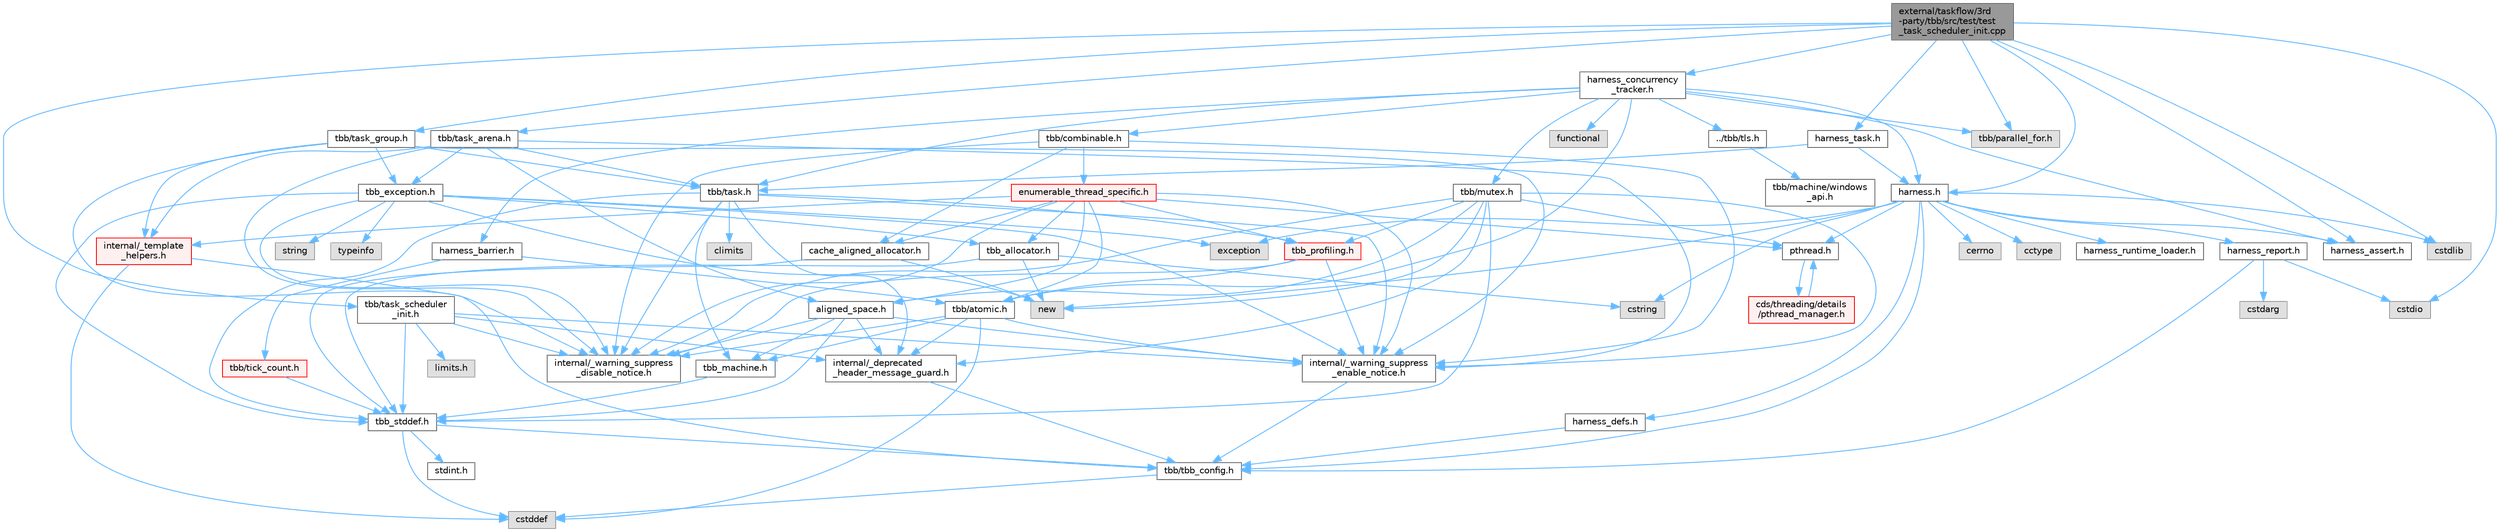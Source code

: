 digraph "external/taskflow/3rd-party/tbb/src/test/test_task_scheduler_init.cpp"
{
 // LATEX_PDF_SIZE
  bgcolor="transparent";
  edge [fontname=Helvetica,fontsize=10,labelfontname=Helvetica,labelfontsize=10];
  node [fontname=Helvetica,fontsize=10,shape=box,height=0.2,width=0.4];
  Node1 [id="Node000001",label="external/taskflow/3rd\l-party/tbb/src/test/test\l_task_scheduler_init.cpp",height=0.2,width=0.4,color="gray40", fillcolor="grey60", style="filled", fontcolor="black",tooltip=" "];
  Node1 -> Node2 [id="edge1_Node000001_Node000002",color="steelblue1",style="solid",tooltip=" "];
  Node2 [id="Node000002",label="tbb/task_scheduler\l_init.h",height=0.2,width=0.4,color="grey40", fillcolor="white", style="filled",URL="$task__scheduler__init_8h.html",tooltip=" "];
  Node2 -> Node3 [id="edge2_Node000002_Node000003",color="steelblue1",style="solid",tooltip=" "];
  Node3 [id="Node000003",label="internal/_deprecated\l_header_message_guard.h",height=0.2,width=0.4,color="grey40", fillcolor="white", style="filled",URL="$__deprecated__header__message__guard_8h.html",tooltip=" "];
  Node3 -> Node4 [id="edge3_Node000003_Node000004",color="steelblue1",style="solid",tooltip=" "];
  Node4 [id="Node000004",label="tbb/tbb_config.h",height=0.2,width=0.4,color="grey40", fillcolor="white", style="filled",URL="$tbb__config_8h.html",tooltip=" "];
  Node4 -> Node5 [id="edge4_Node000004_Node000005",color="steelblue1",style="solid",tooltip=" "];
  Node5 [id="Node000005",label="cstddef",height=0.2,width=0.4,color="grey60", fillcolor="#E0E0E0", style="filled",tooltip=" "];
  Node2 -> Node6 [id="edge5_Node000002_Node000006",color="steelblue1",style="solid",tooltip=" "];
  Node6 [id="Node000006",label="internal/_warning_suppress\l_enable_notice.h",height=0.2,width=0.4,color="grey40", fillcolor="white", style="filled",URL="$__warning__suppress__enable__notice_8h.html",tooltip=" "];
  Node6 -> Node4 [id="edge6_Node000006_Node000004",color="steelblue1",style="solid",tooltip=" "];
  Node2 -> Node7 [id="edge7_Node000002_Node000007",color="steelblue1",style="solid",tooltip=" "];
  Node7 [id="Node000007",label="tbb_stddef.h",height=0.2,width=0.4,color="grey40", fillcolor="white", style="filled",URL="$tbb__stddef_8h.html",tooltip=" "];
  Node7 -> Node4 [id="edge8_Node000007_Node000004",color="steelblue1",style="solid",tooltip=" "];
  Node7 -> Node5 [id="edge9_Node000007_Node000005",color="steelblue1",style="solid",tooltip=" "];
  Node7 -> Node8 [id="edge10_Node000007_Node000008",color="steelblue1",style="solid",tooltip=" "];
  Node8 [id="Node000008",label="stdint.h",height=0.2,width=0.4,color="grey40", fillcolor="white", style="filled",URL="$stdint_8h.html",tooltip=" "];
  Node2 -> Node9 [id="edge11_Node000002_Node000009",color="steelblue1",style="solid",tooltip=" "];
  Node9 [id="Node000009",label="limits.h",height=0.2,width=0.4,color="grey60", fillcolor="#E0E0E0", style="filled",tooltip=" "];
  Node2 -> Node10 [id="edge12_Node000002_Node000010",color="steelblue1",style="solid",tooltip=" "];
  Node10 [id="Node000010",label="internal/_warning_suppress\l_disable_notice.h",height=0.2,width=0.4,color="grey40", fillcolor="white", style="filled",URL="$__warning__suppress__disable__notice_8h.html",tooltip=" "];
  Node1 -> Node11 [id="edge13_Node000001_Node000011",color="steelblue1",style="solid",tooltip=" "];
  Node11 [id="Node000011",label="cstdlib",height=0.2,width=0.4,color="grey60", fillcolor="#E0E0E0", style="filled",tooltip=" "];
  Node1 -> Node12 [id="edge14_Node000001_Node000012",color="steelblue1",style="solid",tooltip=" "];
  Node12 [id="Node000012",label="cstdio",height=0.2,width=0.4,color="grey60", fillcolor="#E0E0E0", style="filled",tooltip=" "];
  Node1 -> Node13 [id="edge15_Node000001_Node000013",color="steelblue1",style="solid",tooltip=" "];
  Node13 [id="Node000013",label="harness_assert.h",height=0.2,width=0.4,color="grey40", fillcolor="white", style="filled",URL="$harness__assert_8h.html",tooltip=" "];
  Node1 -> Node14 [id="edge16_Node000001_Node000014",color="steelblue1",style="solid",tooltip=" "];
  Node14 [id="Node000014",label="tbb/parallel_for.h",height=0.2,width=0.4,color="grey60", fillcolor="#E0E0E0", style="filled",tooltip=" "];
  Node1 -> Node15 [id="edge17_Node000001_Node000015",color="steelblue1",style="solid",tooltip=" "];
  Node15 [id="Node000015",label="harness_concurrency\l_tracker.h",height=0.2,width=0.4,color="grey40", fillcolor="white", style="filled",URL="$harness__concurrency__tracker_8h.html",tooltip=" "];
  Node15 -> Node13 [id="edge18_Node000015_Node000013",color="steelblue1",style="solid",tooltip=" "];
  Node15 -> Node16 [id="edge19_Node000015_Node000016",color="steelblue1",style="solid",tooltip=" "];
  Node16 [id="Node000016",label="harness_barrier.h",height=0.2,width=0.4,color="grey40", fillcolor="white", style="filled",URL="$harness__barrier_8h.html",tooltip=" "];
  Node16 -> Node17 [id="edge20_Node000016_Node000017",color="steelblue1",style="solid",tooltip=" "];
  Node17 [id="Node000017",label="tbb/atomic.h",height=0.2,width=0.4,color="grey40", fillcolor="white", style="filled",URL="$external_2taskflow_23rd-party_2tbb_2include_2tbb_2atomic_8h.html",tooltip=" "];
  Node17 -> Node3 [id="edge21_Node000017_Node000003",color="steelblue1",style="solid",tooltip=" "];
  Node17 -> Node6 [id="edge22_Node000017_Node000006",color="steelblue1",style="solid",tooltip=" "];
  Node17 -> Node5 [id="edge23_Node000017_Node000005",color="steelblue1",style="solid",tooltip=" "];
  Node17 -> Node18 [id="edge24_Node000017_Node000018",color="steelblue1",style="solid",tooltip=" "];
  Node18 [id="Node000018",label="tbb_machine.h",height=0.2,width=0.4,color="grey40", fillcolor="white", style="filled",URL="$tbb__machine_8h.html",tooltip=" "];
  Node18 -> Node7 [id="edge25_Node000018_Node000007",color="steelblue1",style="solid",tooltip=" "];
  Node17 -> Node10 [id="edge26_Node000017_Node000010",color="steelblue1",style="solid",tooltip=" "];
  Node16 -> Node19 [id="edge27_Node000016_Node000019",color="steelblue1",style="solid",tooltip=" "];
  Node19 [id="Node000019",label="tbb/tick_count.h",height=0.2,width=0.4,color="red", fillcolor="#FFF0F0", style="filled",URL="$tick__count_8h.html",tooltip=" "];
  Node19 -> Node7 [id="edge28_Node000019_Node000007",color="steelblue1",style="solid",tooltip=" "];
  Node15 -> Node17 [id="edge29_Node000015_Node000017",color="steelblue1",style="solid",tooltip=" "];
  Node15 -> Node21 [id="edge30_Node000015_Node000021",color="steelblue1",style="solid",tooltip=" "];
  Node21 [id="Node000021",label="../tbb/tls.h",height=0.2,width=0.4,color="grey40", fillcolor="white", style="filled",URL="$tls_8h.html",tooltip=" "];
  Node21 -> Node22 [id="edge31_Node000021_Node000022",color="steelblue1",style="solid",tooltip=" "];
  Node22 [id="Node000022",label="tbb/machine/windows\l_api.h",height=0.2,width=0.4,color="grey40", fillcolor="white", style="filled",URL="$windows__api_8h.html",tooltip=" "];
  Node15 -> Node23 [id="edge32_Node000015_Node000023",color="steelblue1",style="solid",tooltip=" "];
  Node23 [id="Node000023",label="tbb/mutex.h",height=0.2,width=0.4,color="grey40", fillcolor="white", style="filled",URL="$mutex_8h.html",tooltip=" "];
  Node23 -> Node3 [id="edge33_Node000023_Node000003",color="steelblue1",style="solid",tooltip=" "];
  Node23 -> Node6 [id="edge34_Node000023_Node000006",color="steelblue1",style="solid",tooltip=" "];
  Node23 -> Node24 [id="edge35_Node000023_Node000024",color="steelblue1",style="solid",tooltip=" "];
  Node24 [id="Node000024",label="pthread.h",height=0.2,width=0.4,color="grey40", fillcolor="white", style="filled",URL="$pthread_8h.html",tooltip=" "];
  Node24 -> Node25 [id="edge36_Node000024_Node000025",color="steelblue1",style="solid",tooltip=" "];
  Node25 [id="Node000025",label="cds/threading/details\l/pthread_manager.h",height=0.2,width=0.4,color="red", fillcolor="#FFF0F0", style="filled",URL="$pthread__manager_8h.html",tooltip=" "];
  Node25 -> Node24 [id="edge37_Node000025_Node000024",color="steelblue1",style="solid",tooltip=" "];
  Node23 -> Node70 [id="edge38_Node000023_Node000070",color="steelblue1",style="solid",tooltip=" "];
  Node70 [id="Node000070",label="new",height=0.2,width=0.4,color="grey60", fillcolor="#E0E0E0", style="filled",tooltip=" "];
  Node23 -> Node71 [id="edge39_Node000023_Node000071",color="steelblue1",style="solid",tooltip=" "];
  Node71 [id="Node000071",label="aligned_space.h",height=0.2,width=0.4,color="grey40", fillcolor="white", style="filled",URL="$aligned__space_8h.html",tooltip=" "];
  Node71 -> Node3 [id="edge40_Node000071_Node000003",color="steelblue1",style="solid",tooltip=" "];
  Node71 -> Node6 [id="edge41_Node000071_Node000006",color="steelblue1",style="solid",tooltip=" "];
  Node71 -> Node7 [id="edge42_Node000071_Node000007",color="steelblue1",style="solid",tooltip=" "];
  Node71 -> Node18 [id="edge43_Node000071_Node000018",color="steelblue1",style="solid",tooltip=" "];
  Node71 -> Node10 [id="edge44_Node000071_Node000010",color="steelblue1",style="solid",tooltip=" "];
  Node23 -> Node7 [id="edge45_Node000023_Node000007",color="steelblue1",style="solid",tooltip=" "];
  Node23 -> Node72 [id="edge46_Node000023_Node000072",color="steelblue1",style="solid",tooltip=" "];
  Node72 [id="Node000072",label="tbb_profiling.h",height=0.2,width=0.4,color="red", fillcolor="#FFF0F0", style="filled",URL="$tbb__profiling_8h.html",tooltip=" "];
  Node72 -> Node6 [id="edge47_Node000072_Node000006",color="steelblue1",style="solid",tooltip=" "];
  Node72 -> Node17 [id="edge48_Node000072_Node000017",color="steelblue1",style="solid",tooltip=" "];
  Node72 -> Node10 [id="edge49_Node000072_Node000010",color="steelblue1",style="solid",tooltip=" "];
  Node23 -> Node10 [id="edge50_Node000023_Node000010",color="steelblue1",style="solid",tooltip=" "];
  Node15 -> Node74 [id="edge51_Node000015_Node000074",color="steelblue1",style="solid",tooltip=" "];
  Node74 [id="Node000074",label="tbb/task.h",height=0.2,width=0.4,color="grey40", fillcolor="white", style="filled",URL="$task_8h.html",tooltip=" "];
  Node74 -> Node3 [id="edge52_Node000074_Node000003",color="steelblue1",style="solid",tooltip=" "];
  Node74 -> Node6 [id="edge53_Node000074_Node000006",color="steelblue1",style="solid",tooltip=" "];
  Node74 -> Node7 [id="edge54_Node000074_Node000007",color="steelblue1",style="solid",tooltip=" "];
  Node74 -> Node18 [id="edge55_Node000074_Node000018",color="steelblue1",style="solid",tooltip=" "];
  Node74 -> Node72 [id="edge56_Node000074_Node000072",color="steelblue1",style="solid",tooltip=" "];
  Node74 -> Node75 [id="edge57_Node000074_Node000075",color="steelblue1",style="solid",tooltip=" "];
  Node75 [id="Node000075",label="climits",height=0.2,width=0.4,color="grey60", fillcolor="#E0E0E0", style="filled",tooltip=" "];
  Node74 -> Node10 [id="edge58_Node000074_Node000010",color="steelblue1",style="solid",tooltip=" "];
  Node15 -> Node76 [id="edge59_Node000015_Node000076",color="steelblue1",style="solid",tooltip=" "];
  Node76 [id="Node000076",label="tbb/combinable.h",height=0.2,width=0.4,color="grey40", fillcolor="white", style="filled",URL="$combinable_8h.html",tooltip=" "];
  Node76 -> Node6 [id="edge60_Node000076_Node000006",color="steelblue1",style="solid",tooltip=" "];
  Node76 -> Node77 [id="edge61_Node000076_Node000077",color="steelblue1",style="solid",tooltip=" "];
  Node77 [id="Node000077",label="enumerable_thread_specific.h",height=0.2,width=0.4,color="red", fillcolor="#FFF0F0", style="filled",URL="$enumerable__thread__specific_8h.html",tooltip=" "];
  Node77 -> Node6 [id="edge62_Node000077_Node000006",color="steelblue1",style="solid",tooltip=" "];
  Node77 -> Node17 [id="edge63_Node000077_Node000017",color="steelblue1",style="solid",tooltip=" "];
  Node77 -> Node80 [id="edge64_Node000077_Node000080",color="steelblue1",style="solid",tooltip=" "];
  Node80 [id="Node000080",label="tbb_allocator.h",height=0.2,width=0.4,color="grey40", fillcolor="white", style="filled",URL="$tbb__allocator_8h.html",tooltip=" "];
  Node80 -> Node7 [id="edge65_Node000080_Node000007",color="steelblue1",style="solid",tooltip=" "];
  Node80 -> Node70 [id="edge66_Node000080_Node000070",color="steelblue1",style="solid",tooltip=" "];
  Node80 -> Node81 [id="edge67_Node000080_Node000081",color="steelblue1",style="solid",tooltip=" "];
  Node81 [id="Node000081",label="cstring",height=0.2,width=0.4,color="grey60", fillcolor="#E0E0E0", style="filled",tooltip=" "];
  Node77 -> Node83 [id="edge68_Node000077_Node000083",color="steelblue1",style="solid",tooltip=" "];
  Node83 [id="Node000083",label="cache_aligned_allocator.h",height=0.2,width=0.4,color="grey40", fillcolor="white", style="filled",URL="$cache__aligned__allocator_8h.html",tooltip=" "];
  Node83 -> Node70 [id="edge69_Node000083_Node000070",color="steelblue1",style="solid",tooltip=" "];
  Node83 -> Node7 [id="edge70_Node000083_Node000007",color="steelblue1",style="solid",tooltip=" "];
  Node77 -> Node71 [id="edge71_Node000077_Node000071",color="steelblue1",style="solid",tooltip=" "];
  Node77 -> Node92 [id="edge72_Node000077_Node000092",color="steelblue1",style="solid",tooltip=" "];
  Node92 [id="Node000092",label="internal/_template\l_helpers.h",height=0.2,width=0.4,color="red", fillcolor="#FFF0F0", style="filled",URL="$__template__helpers_8h.html",tooltip=" "];
  Node92 -> Node5 [id="edge73_Node000092_Node000005",color="steelblue1",style="solid",tooltip=" "];
  Node92 -> Node4 [id="edge74_Node000092_Node000004",color="steelblue1",style="solid",tooltip=" "];
  Node77 -> Node72 [id="edge75_Node000077_Node000072",color="steelblue1",style="solid",tooltip=" "];
  Node77 -> Node24 [id="edge76_Node000077_Node000024",color="steelblue1",style="solid",tooltip=" "];
  Node77 -> Node10 [id="edge77_Node000077_Node000010",color="steelblue1",style="solid",tooltip=" "];
  Node76 -> Node83 [id="edge78_Node000076_Node000083",color="steelblue1",style="solid",tooltip=" "];
  Node76 -> Node10 [id="edge79_Node000076_Node000010",color="steelblue1",style="solid",tooltip=" "];
  Node15 -> Node14 [id="edge80_Node000015_Node000014",color="steelblue1",style="solid",tooltip=" "];
  Node15 -> Node231 [id="edge81_Node000015_Node000231",color="steelblue1",style="solid",tooltip=" "];
  Node231 [id="Node000231",label="functional",height=0.2,width=0.4,color="grey60", fillcolor="#E0E0E0", style="filled",tooltip=" "];
  Node15 -> Node232 [id="edge82_Node000015_Node000232",color="steelblue1",style="solid",tooltip=" "];
  Node232 [id="Node000232",label="harness.h",height=0.2,width=0.4,color="grey40", fillcolor="white", style="filled",URL="$harness_8h.html",tooltip=" "];
  Node232 -> Node4 [id="edge83_Node000232_Node000004",color="steelblue1",style="solid",tooltip=" "];
  Node232 -> Node233 [id="edge84_Node000232_Node000233",color="steelblue1",style="solid",tooltip=" "];
  Node233 [id="Node000233",label="harness_defs.h",height=0.2,width=0.4,color="grey40", fillcolor="white", style="filled",URL="$harness__defs_8h.html",tooltip=" "];
  Node233 -> Node4 [id="edge85_Node000233_Node000004",color="steelblue1",style="solid",tooltip=" "];
  Node232 -> Node11 [id="edge86_Node000232_Node000011",color="steelblue1",style="solid",tooltip=" "];
  Node232 -> Node81 [id="edge87_Node000232_Node000081",color="steelblue1",style="solid",tooltip=" "];
  Node232 -> Node234 [id="edge88_Node000232_Node000234",color="steelblue1",style="solid",tooltip=" "];
  Node234 [id="Node000234",label="cerrno",height=0.2,width=0.4,color="grey60", fillcolor="#E0E0E0", style="filled",tooltip=" "];
  Node232 -> Node235 [id="edge89_Node000232_Node000235",color="steelblue1",style="solid",tooltip=" "];
  Node235 [id="Node000235",label="cctype",height=0.2,width=0.4,color="grey60", fillcolor="#E0E0E0", style="filled",tooltip=" "];
  Node232 -> Node70 [id="edge90_Node000232_Node000070",color="steelblue1",style="solid",tooltip=" "];
  Node232 -> Node24 [id="edge91_Node000232_Node000024",color="steelblue1",style="solid",tooltip=" "];
  Node232 -> Node236 [id="edge92_Node000232_Node000236",color="steelblue1",style="solid",tooltip=" "];
  Node236 [id="Node000236",label="harness_runtime_loader.h",height=0.2,width=0.4,color="grey40", fillcolor="white", style="filled",URL="$harness__runtime__loader_8h.html",tooltip=" "];
  Node232 -> Node237 [id="edge93_Node000232_Node000237",color="steelblue1",style="solid",tooltip=" "];
  Node237 [id="Node000237",label="harness_report.h",height=0.2,width=0.4,color="grey40", fillcolor="white", style="filled",URL="$harness__report_8h.html",tooltip=" "];
  Node237 -> Node12 [id="edge94_Node000237_Node000012",color="steelblue1",style="solid",tooltip=" "];
  Node237 -> Node238 [id="edge95_Node000237_Node000238",color="steelblue1",style="solid",tooltip=" "];
  Node238 [id="Node000238",label="cstdarg",height=0.2,width=0.4,color="grey60", fillcolor="#E0E0E0", style="filled",tooltip=" "];
  Node237 -> Node4 [id="edge96_Node000237_Node000004",color="steelblue1",style="solid",tooltip=" "];
  Node232 -> Node37 [id="edge97_Node000232_Node000037",color="steelblue1",style="solid",tooltip=" "];
  Node37 [id="Node000037",label="exception",height=0.2,width=0.4,color="grey60", fillcolor="#E0E0E0", style="filled",tooltip=" "];
  Node232 -> Node13 [id="edge98_Node000232_Node000013",color="steelblue1",style="solid",tooltip=" "];
  Node1 -> Node239 [id="edge99_Node000001_Node000239",color="steelblue1",style="solid",tooltip=" "];
  Node239 [id="Node000239",label="harness_task.h",height=0.2,width=0.4,color="grey40", fillcolor="white", style="filled",URL="$harness__task_8h.html",tooltip=" "];
  Node239 -> Node74 [id="edge100_Node000239_Node000074",color="steelblue1",style="solid",tooltip=" "];
  Node239 -> Node232 [id="edge101_Node000239_Node000232",color="steelblue1",style="solid",tooltip=" "];
  Node1 -> Node232 [id="edge102_Node000001_Node000232",color="steelblue1",style="solid",tooltip=" "];
  Node1 -> Node240 [id="edge103_Node000001_Node000240",color="steelblue1",style="solid",tooltip=" "];
  Node240 [id="Node000240",label="tbb/task_group.h",height=0.2,width=0.4,color="grey40", fillcolor="white", style="filled",URL="$task__group_8h.html",tooltip=" "];
  Node240 -> Node6 [id="edge104_Node000240_Node000006",color="steelblue1",style="solid",tooltip=" "];
  Node240 -> Node74 [id="edge105_Node000240_Node000074",color="steelblue1",style="solid",tooltip=" "];
  Node240 -> Node79 [id="edge106_Node000240_Node000079",color="steelblue1",style="solid",tooltip=" "];
  Node79 [id="Node000079",label="tbb_exception.h",height=0.2,width=0.4,color="grey40", fillcolor="white", style="filled",URL="$tbb__exception_8h.html",tooltip=" "];
  Node79 -> Node6 [id="edge107_Node000079_Node000006",color="steelblue1",style="solid",tooltip=" "];
  Node79 -> Node7 [id="edge108_Node000079_Node000007",color="steelblue1",style="solid",tooltip=" "];
  Node79 -> Node37 [id="edge109_Node000079_Node000037",color="steelblue1",style="solid",tooltip=" "];
  Node79 -> Node70 [id="edge110_Node000079_Node000070",color="steelblue1",style="solid",tooltip=" "];
  Node79 -> Node39 [id="edge111_Node000079_Node000039",color="steelblue1",style="solid",tooltip=" "];
  Node39 [id="Node000039",label="string",height=0.2,width=0.4,color="grey60", fillcolor="#E0E0E0", style="filled",tooltip=" "];
  Node79 -> Node80 [id="edge112_Node000079_Node000080",color="steelblue1",style="solid",tooltip=" "];
  Node79 -> Node82 [id="edge113_Node000079_Node000082",color="steelblue1",style="solid",tooltip=" "];
  Node82 [id="Node000082",label="typeinfo",height=0.2,width=0.4,color="grey60", fillcolor="#E0E0E0", style="filled",tooltip=" "];
  Node79 -> Node10 [id="edge114_Node000079_Node000010",color="steelblue1",style="solid",tooltip=" "];
  Node240 -> Node92 [id="edge115_Node000240_Node000092",color="steelblue1",style="solid",tooltip=" "];
  Node240 -> Node10 [id="edge116_Node000240_Node000010",color="steelblue1",style="solid",tooltip=" "];
  Node1 -> Node241 [id="edge117_Node000001_Node000241",color="steelblue1",style="solid",tooltip=" "];
  Node241 [id="Node000241",label="tbb/task_arena.h",height=0.2,width=0.4,color="grey40", fillcolor="white", style="filled",URL="$task__arena_8h.html",tooltip=" "];
  Node241 -> Node6 [id="edge118_Node000241_Node000006",color="steelblue1",style="solid",tooltip=" "];
  Node241 -> Node74 [id="edge119_Node000241_Node000074",color="steelblue1",style="solid",tooltip=" "];
  Node241 -> Node79 [id="edge120_Node000241_Node000079",color="steelblue1",style="solid",tooltip=" "];
  Node241 -> Node92 [id="edge121_Node000241_Node000092",color="steelblue1",style="solid",tooltip=" "];
  Node241 -> Node71 [id="edge122_Node000241_Node000071",color="steelblue1",style="solid",tooltip=" "];
  Node241 -> Node10 [id="edge123_Node000241_Node000010",color="steelblue1",style="solid",tooltip=" "];
}
